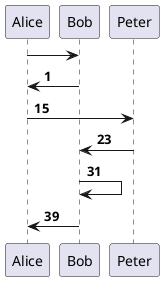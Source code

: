 @startuml

Alice -> Bob
autonumber
Bob -> Alice

autonumber 15 8
Alice -> Peter
Peter -> Bob
Bob -> Bob
Bob -> Alice

@enduml